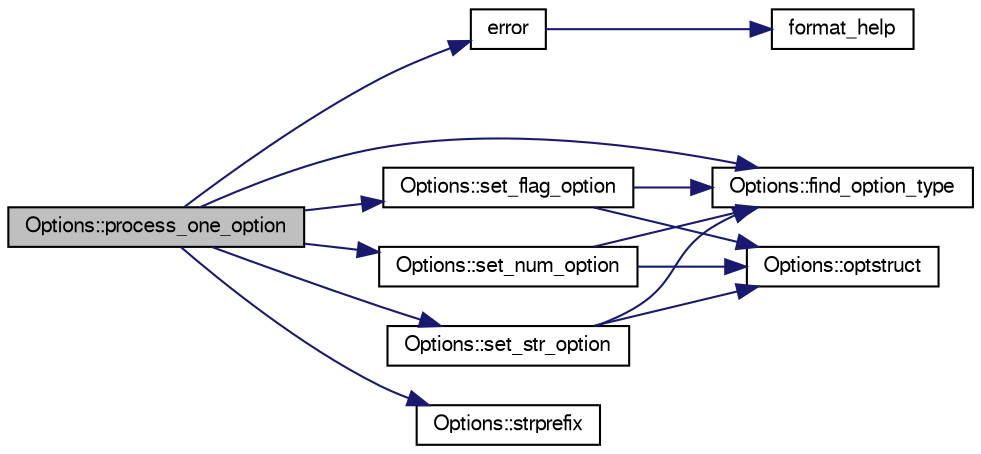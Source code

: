 digraph G
{
  edge [fontname="FreeSans",fontsize="10",labelfontname="FreeSans",labelfontsize="10"];
  node [fontname="FreeSans",fontsize="10",shape=record];
  rankdir=LR;
  Node1 [label="Options::process_one_option",height=0.2,width=0.4,color="black", fillcolor="grey75", style="filled" fontcolor="black"];
  Node1 -> Node2 [color="midnightblue",fontsize="10",style="solid"];
  Node2 [label="error",height=0.2,width=0.4,color="black", fillcolor="white", style="filled",URL="$error_8cc.html#a158a1af99275c1555bf5fcc74709aa5a"];
  Node2 -> Node3 [color="midnightblue",fontsize="10",style="solid"];
  Node3 [label="format_help",height=0.2,width=0.4,color="black", fillcolor="white", style="filled",URL="$error_8cc.html#aa182c84a77010100b5b8a15b1ff22e70"];
  Node1 -> Node4 [color="midnightblue",fontsize="10",style="solid"];
  Node4 [label="Options::find_option_type",height=0.2,width=0.4,color="black", fillcolor="white", style="filled",URL="$classOptions.html#a43c1b070c853edd7d3b227e300f6db80"];
  Node1 -> Node5 [color="midnightblue",fontsize="10",style="solid"];
  Node5 [label="Options::set_flag_option",height=0.2,width=0.4,color="black", fillcolor="white", style="filled",URL="$classOptions.html#a89174e246a138fd030eed58a2ca2f358"];
  Node5 -> Node4 [color="midnightblue",fontsize="10",style="solid"];
  Node5 -> Node6 [color="midnightblue",fontsize="10",style="solid"];
  Node6 [label="Options::optstruct",height=0.2,width=0.4,color="black", fillcolor="white", style="filled",URL="$classOptions.html#a4a9be4a96d5b12a8abb469fef02af7ee"];
  Node1 -> Node7 [color="midnightblue",fontsize="10",style="solid"];
  Node7 [label="Options::set_num_option",height=0.2,width=0.4,color="black", fillcolor="white", style="filled",URL="$classOptions.html#ab7f5346ac22e0c72eafb3324fd84236e"];
  Node7 -> Node4 [color="midnightblue",fontsize="10",style="solid"];
  Node7 -> Node6 [color="midnightblue",fontsize="10",style="solid"];
  Node1 -> Node8 [color="midnightblue",fontsize="10",style="solid"];
  Node8 [label="Options::set_str_option",height=0.2,width=0.4,color="black", fillcolor="white", style="filled",URL="$classOptions.html#a6e6c73b2ed51467f7f076638e0726629"];
  Node8 -> Node4 [color="midnightblue",fontsize="10",style="solid"];
  Node8 -> Node6 [color="midnightblue",fontsize="10",style="solid"];
  Node1 -> Node9 [color="midnightblue",fontsize="10",style="solid"];
  Node9 [label="Options::strprefix",height=0.2,width=0.4,color="black", fillcolor="white", style="filled",URL="$classOptions.html#a1273ec7b1f585443952d3d43feec0010"];
}
